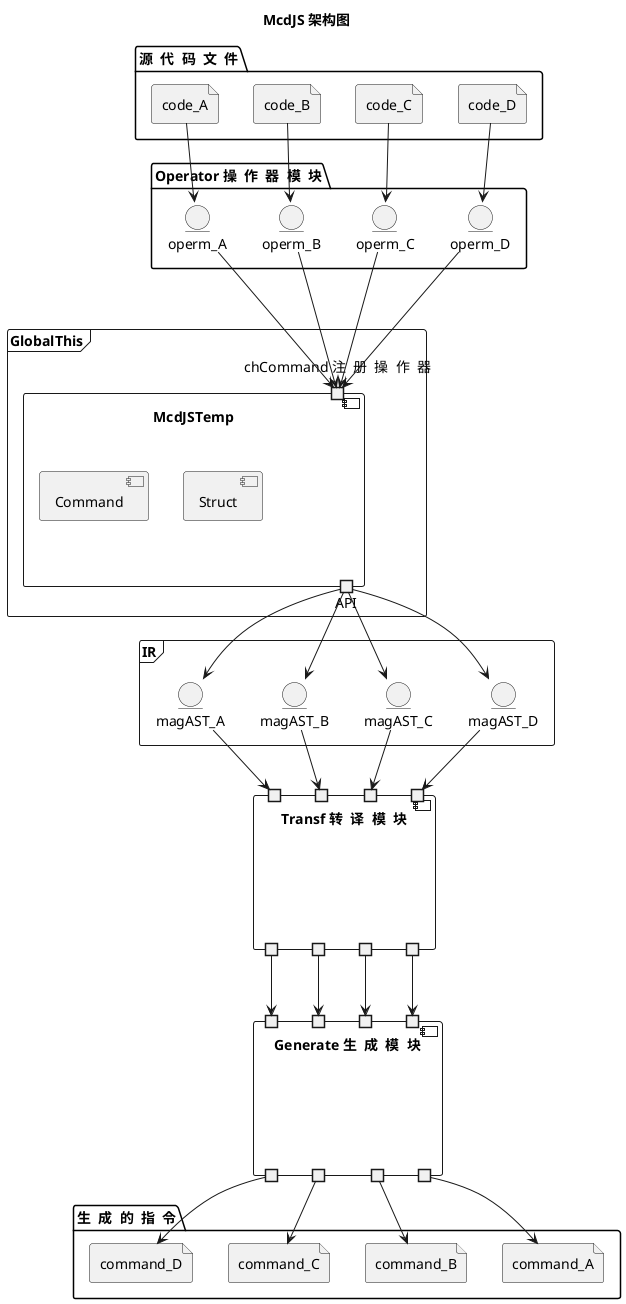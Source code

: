 @startuml
title "McdJS 架构图"
folder "源  代  码  文  件" {
	file code_D
	file code_C
	file code_B
	file code_A
}
package "Operator 操  作  器  模  块" {
	entity operm_D
	entity operm_C
	entity operm_B
	entity operm_A
}
code_D --> operm_D
code_C --> operm_C
code_B --> operm_B
code_A --> operm_A
frame GlobalThis {
	component "McdJSTemp" {
		component Struct
		component Command
		portin "chCommand 注  册  操  作  器" as chCommand
		portout API
	}
}
operm_D ---> chCommand
operm_C ---> chCommand
operm_B ---> chCommand
operm_A ---> chCommand
frame IR {
	entity magAST_D
	entity magAST_C
	entity magAST_B
	entity magAST_A
}
API --> magAST_D
API --> magAST_C
API --> magAST_B
API --> magAST_A
component "Transf 转  译  模  块" {
	portin " " as TrasfIn_D
	portin " " as TrasfIn_C
	portin " " as TrasfIn_B
	portin " " as TrasfIn_A
	portout " " as TrasfOut_D
	portout " " as TrasfOut_C
	portout " " as TrasfOut_B
	portout " " as TrasfOut_A
}
magAST_D --> TrasfIn_D
magAST_C --> TrasfIn_C
magAST_B --> TrasfIn_B
magAST_A --> TrasfIn_A
component "Generate 生  成  模  块" {
	portin " " as GenerateIn_D
	portin " " as GenerateIn_C
	portin " " as GenerateIn_B
	portin " " as GenerateIn_A
	portout " " as GenerateOut_D
	portout " " as GenerateOut_C
	portout " " as GenerateOut_B
	portout " " as GenerateOut_A
}
TrasfOut_D --> GenerateIn_D
TrasfOut_C --> GenerateIn_C
TrasfOut_B --> GenerateIn_B
TrasfOut_A --> GenerateIn_A
folder "生  成  的  指  令" {
	file command_D
	file command_C
	file command_B
	file command_A
}
GenerateOut_D --> command_D
GenerateOut_C --> command_C
GenerateOut_B --> command_B
GenerateOut_A --> command_A
@enduml